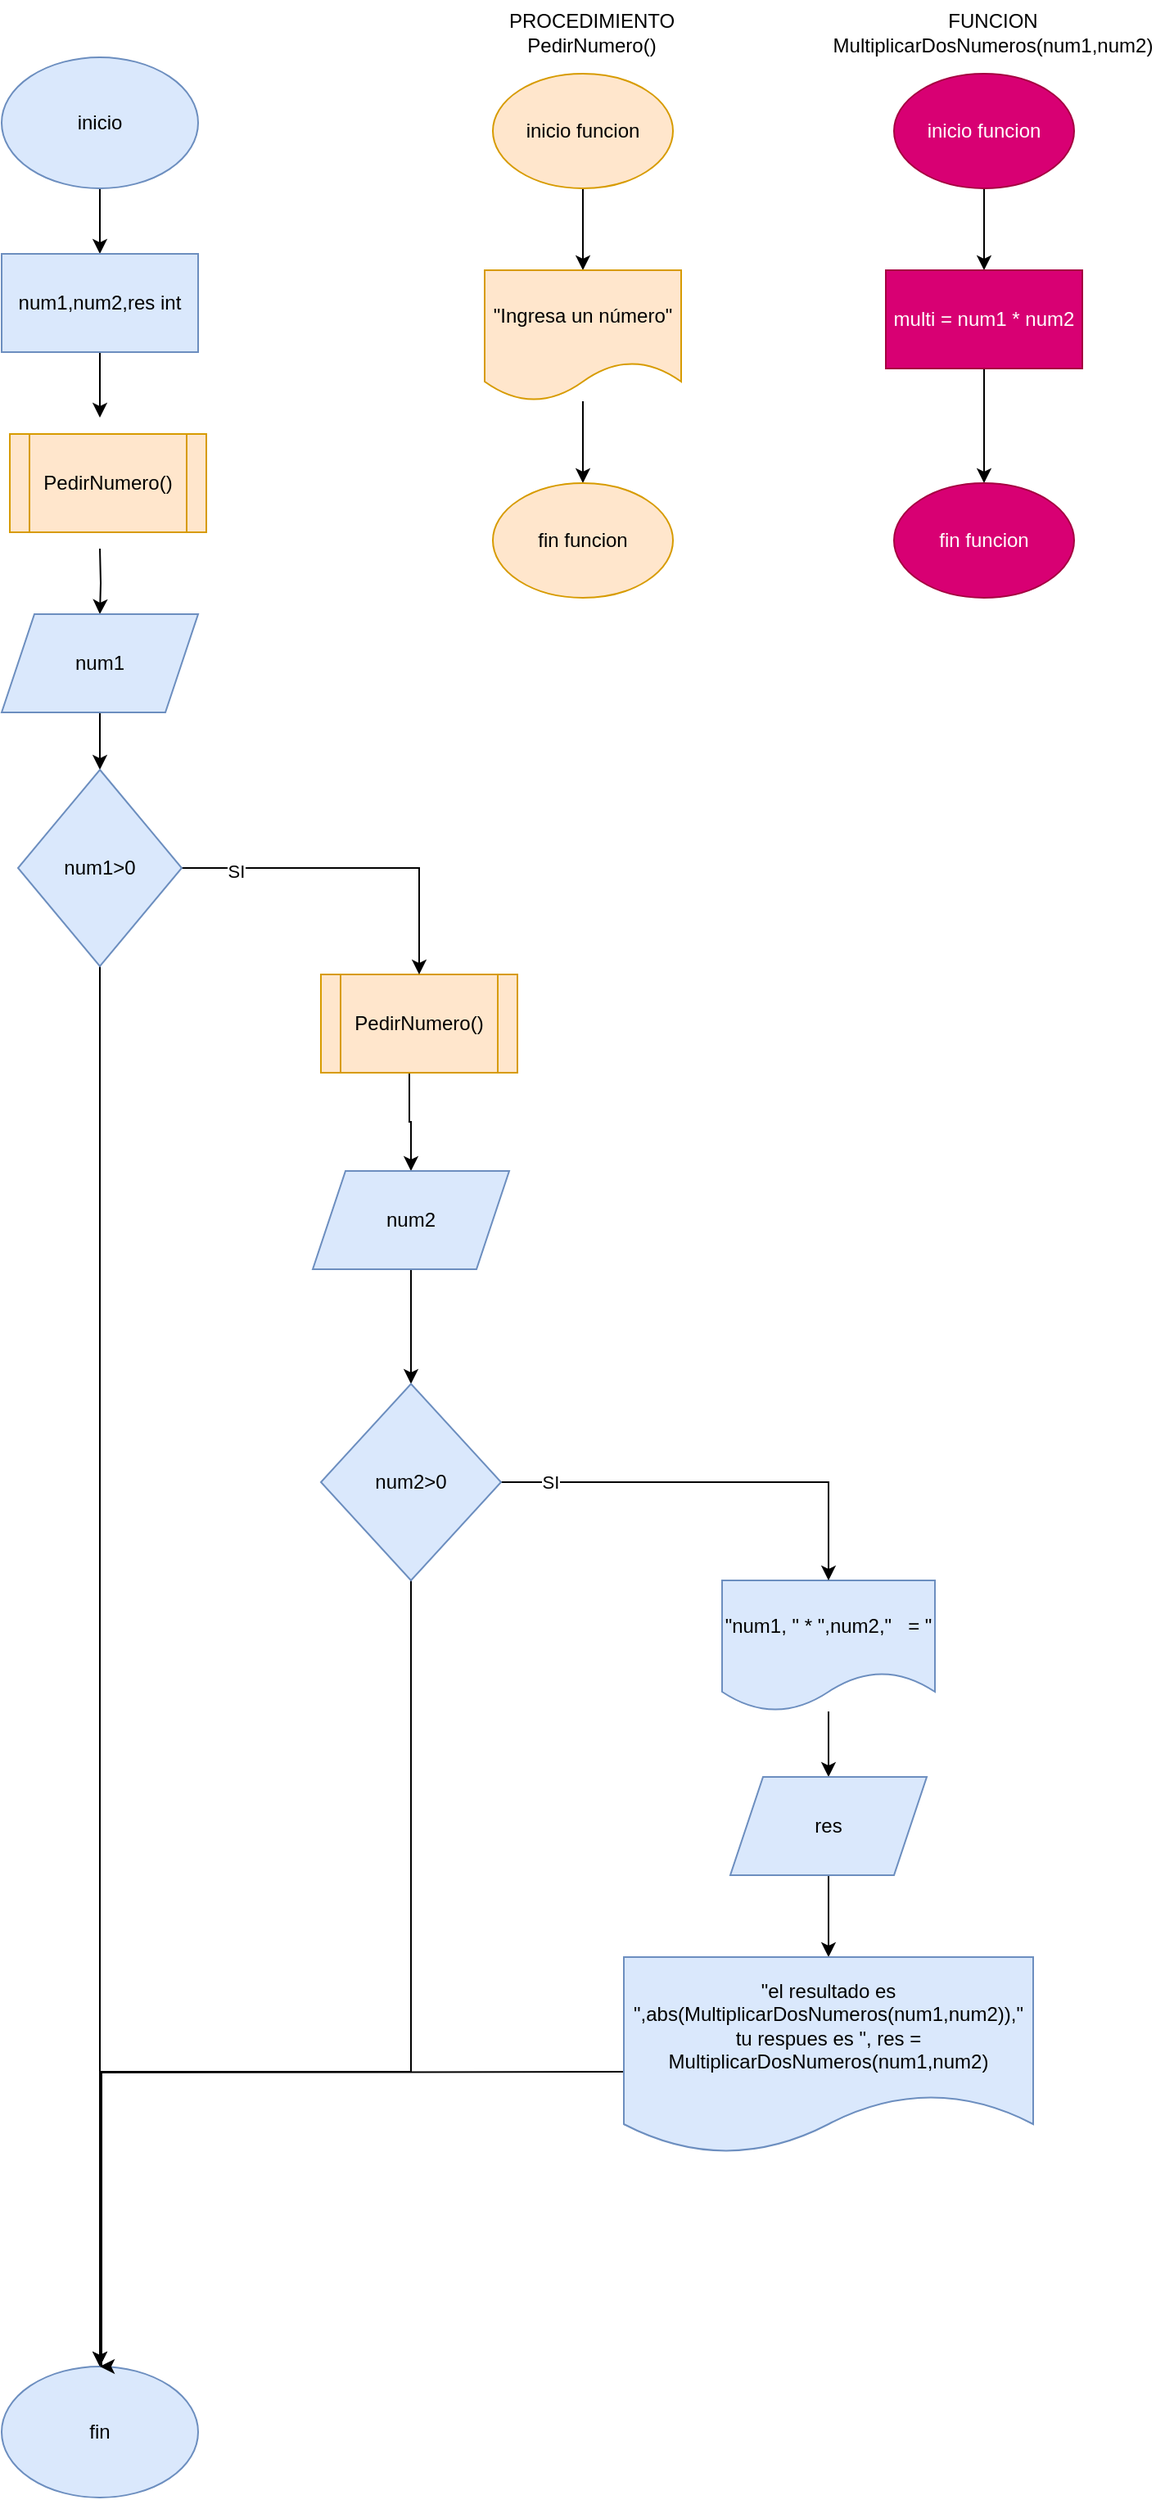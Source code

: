 <mxfile version="21.7.5" type="github">
  <diagram name="Página-1" id="1vxMEpbFkG49kzZT0KkU">
    <mxGraphModel dx="2726" dy="1651" grid="1" gridSize="10" guides="1" tooltips="1" connect="1" arrows="1" fold="1" page="1" pageScale="1" pageWidth="827" pageHeight="1169" math="0" shadow="0">
      <root>
        <mxCell id="0" />
        <mxCell id="1" parent="0" />
        <mxCell id="pZJrdboLxwknqrlkqhrA-4" value="" style="edgeStyle=orthogonalEdgeStyle;rounded=0;orthogonalLoop=1;jettySize=auto;html=1;" edge="1" parent="1" source="pZJrdboLxwknqrlkqhrA-1" target="pZJrdboLxwknqrlkqhrA-3">
          <mxGeometry relative="1" as="geometry" />
        </mxCell>
        <mxCell id="pZJrdboLxwknqrlkqhrA-1" value="inicio" style="ellipse;whiteSpace=wrap;html=1;fillColor=#dae8fc;strokeColor=#6c8ebf;" vertex="1" parent="1">
          <mxGeometry x="250" y="90" width="120" height="80" as="geometry" />
        </mxCell>
        <mxCell id="pZJrdboLxwknqrlkqhrA-6" value="" style="edgeStyle=orthogonalEdgeStyle;rounded=0;orthogonalLoop=1;jettySize=auto;html=1;" edge="1" parent="1" source="pZJrdboLxwknqrlkqhrA-3">
          <mxGeometry relative="1" as="geometry">
            <mxPoint x="310" y="310" as="targetPoint" />
          </mxGeometry>
        </mxCell>
        <mxCell id="pZJrdboLxwknqrlkqhrA-3" value="num1,num2,res int" style="whiteSpace=wrap;html=1;fillColor=#dae8fc;strokeColor=#6c8ebf;" vertex="1" parent="1">
          <mxGeometry x="250" y="210" width="120" height="60" as="geometry" />
        </mxCell>
        <mxCell id="pZJrdboLxwknqrlkqhrA-8" value="" style="edgeStyle=orthogonalEdgeStyle;rounded=0;orthogonalLoop=1;jettySize=auto;html=1;" edge="1" parent="1" target="pZJrdboLxwknqrlkqhrA-7">
          <mxGeometry relative="1" as="geometry">
            <mxPoint x="310" y="390" as="sourcePoint" />
          </mxGeometry>
        </mxCell>
        <mxCell id="pZJrdboLxwknqrlkqhrA-37" value="" style="edgeStyle=orthogonalEdgeStyle;rounded=0;orthogonalLoop=1;jettySize=auto;html=1;" edge="1" parent="1" source="pZJrdboLxwknqrlkqhrA-7" target="pZJrdboLxwknqrlkqhrA-36">
          <mxGeometry relative="1" as="geometry" />
        </mxCell>
        <mxCell id="pZJrdboLxwknqrlkqhrA-7" value="num1" style="shape=parallelogram;perimeter=parallelogramPerimeter;whiteSpace=wrap;html=1;fixedSize=1;fillColor=#dae8fc;strokeColor=#6c8ebf;" vertex="1" parent="1">
          <mxGeometry x="250" y="430" width="120" height="60" as="geometry" />
        </mxCell>
        <mxCell id="pZJrdboLxwknqrlkqhrA-9" value="" style="edgeStyle=orthogonalEdgeStyle;rounded=0;orthogonalLoop=1;jettySize=auto;html=1;exitX=0.45;exitY=1;exitDx=0;exitDy=0;exitPerimeter=0;" edge="1" parent="1" source="pZJrdboLxwknqrlkqhrA-35" target="pZJrdboLxwknqrlkqhrA-11">
          <mxGeometry relative="1" as="geometry">
            <mxPoint x="500" y="730" as="sourcePoint" />
          </mxGeometry>
        </mxCell>
        <mxCell id="pZJrdboLxwknqrlkqhrA-43" value="" style="edgeStyle=orthogonalEdgeStyle;rounded=0;orthogonalLoop=1;jettySize=auto;html=1;" edge="1" parent="1" source="pZJrdboLxwknqrlkqhrA-11" target="pZJrdboLxwknqrlkqhrA-42">
          <mxGeometry relative="1" as="geometry" />
        </mxCell>
        <mxCell id="pZJrdboLxwknqrlkqhrA-11" value="num2" style="shape=parallelogram;perimeter=parallelogramPerimeter;whiteSpace=wrap;html=1;fixedSize=1;fillColor=#dae8fc;strokeColor=#6c8ebf;" vertex="1" parent="1">
          <mxGeometry x="440" y="770" width="120" height="60" as="geometry" />
        </mxCell>
        <mxCell id="pZJrdboLxwknqrlkqhrA-13" value="" style="edgeStyle=orthogonalEdgeStyle;rounded=0;orthogonalLoop=1;jettySize=auto;html=1;" edge="1" parent="1" source="pZJrdboLxwknqrlkqhrA-14" target="pZJrdboLxwknqrlkqhrA-15">
          <mxGeometry relative="1" as="geometry" />
        </mxCell>
        <mxCell id="pZJrdboLxwknqrlkqhrA-14" value="&quot;num1, &quot; * &quot;,num2,&quot;&amp;nbsp; &amp;nbsp;= &quot;" style="shape=document;whiteSpace=wrap;html=1;boundedLbl=1;fillColor=#dae8fc;strokeColor=#6c8ebf;" vertex="1" parent="1">
          <mxGeometry x="690" y="1020" width="130" height="80" as="geometry" />
        </mxCell>
        <mxCell id="pZJrdboLxwknqrlkqhrA-18" value="" style="edgeStyle=orthogonalEdgeStyle;rounded=0;orthogonalLoop=1;jettySize=auto;html=1;" edge="1" parent="1" source="pZJrdboLxwknqrlkqhrA-15" target="pZJrdboLxwknqrlkqhrA-17">
          <mxGeometry relative="1" as="geometry" />
        </mxCell>
        <mxCell id="pZJrdboLxwknqrlkqhrA-15" value="res" style="shape=parallelogram;perimeter=parallelogramPerimeter;whiteSpace=wrap;html=1;fixedSize=1;fillColor=#dae8fc;strokeColor=#6c8ebf;" vertex="1" parent="1">
          <mxGeometry x="695" y="1140" width="120" height="60" as="geometry" />
        </mxCell>
        <mxCell id="pZJrdboLxwknqrlkqhrA-48" style="edgeStyle=orthogonalEdgeStyle;rounded=0;orthogonalLoop=1;jettySize=auto;html=1;" edge="1" parent="1">
          <mxGeometry relative="1" as="geometry">
            <mxPoint x="310" y="1500" as="targetPoint" />
            <mxPoint x="630" y="1320" as="sourcePoint" />
          </mxGeometry>
        </mxCell>
        <mxCell id="pZJrdboLxwknqrlkqhrA-17" value="&quot;el resultado es &quot;,abs(MultiplicarDosNumeros(num1,num2)),&quot; tu respues es &quot;, res = MultiplicarDosNumeros(num1,num2)" style="shape=document;whiteSpace=wrap;html=1;boundedLbl=1;fillColor=#dae8fc;strokeColor=#6c8ebf;" vertex="1" parent="1">
          <mxGeometry x="630" y="1250" width="250" height="120" as="geometry" />
        </mxCell>
        <mxCell id="pZJrdboLxwknqrlkqhrA-19" value="fin" style="ellipse;whiteSpace=wrap;html=1;fillColor=#dae8fc;strokeColor=#6c8ebf;" vertex="1" parent="1">
          <mxGeometry x="250" y="1500" width="120" height="80" as="geometry" />
        </mxCell>
        <mxCell id="pZJrdboLxwknqrlkqhrA-23" value="" style="edgeStyle=orthogonalEdgeStyle;rounded=0;orthogonalLoop=1;jettySize=auto;html=1;" edge="1" parent="1" source="pZJrdboLxwknqrlkqhrA-21" target="pZJrdboLxwknqrlkqhrA-22">
          <mxGeometry relative="1" as="geometry" />
        </mxCell>
        <mxCell id="pZJrdboLxwknqrlkqhrA-21" value="inicio funcion" style="ellipse;whiteSpace=wrap;html=1;fillColor=#ffe6cc;strokeColor=#d79b00;" vertex="1" parent="1">
          <mxGeometry x="550" y="100" width="110" height="70" as="geometry" />
        </mxCell>
        <mxCell id="pZJrdboLxwknqrlkqhrA-25" value="" style="edgeStyle=orthogonalEdgeStyle;rounded=0;orthogonalLoop=1;jettySize=auto;html=1;" edge="1" parent="1" source="pZJrdboLxwknqrlkqhrA-22" target="pZJrdboLxwknqrlkqhrA-24">
          <mxGeometry relative="1" as="geometry" />
        </mxCell>
        <mxCell id="pZJrdboLxwknqrlkqhrA-22" value="&quot;Ingresa un número&quot;" style="shape=document;whiteSpace=wrap;html=1;boundedLbl=1;fillColor=#ffe6cc;strokeColor=#d79b00;" vertex="1" parent="1">
          <mxGeometry x="545" y="220" width="120" height="80" as="geometry" />
        </mxCell>
        <mxCell id="pZJrdboLxwknqrlkqhrA-24" value="fin funcion" style="ellipse;whiteSpace=wrap;html=1;fillColor=#ffe6cc;strokeColor=#d79b00;" vertex="1" parent="1">
          <mxGeometry x="550" y="350" width="110" height="70" as="geometry" />
        </mxCell>
        <mxCell id="pZJrdboLxwknqrlkqhrA-26" value="PROCEDIMIENTO&lt;br&gt;PedirNumero()" style="text;html=1;align=center;verticalAlign=middle;resizable=0;points=[];autosize=1;strokeColor=none;fillColor=none;" vertex="1" parent="1">
          <mxGeometry x="550" y="55" width="120" height="40" as="geometry" />
        </mxCell>
        <mxCell id="pZJrdboLxwknqrlkqhrA-27" value="" style="edgeStyle=orthogonalEdgeStyle;rounded=0;orthogonalLoop=1;jettySize=auto;html=1;" edge="1" parent="1" source="pZJrdboLxwknqrlkqhrA-28">
          <mxGeometry relative="1" as="geometry">
            <mxPoint x="850" y="220" as="targetPoint" />
          </mxGeometry>
        </mxCell>
        <mxCell id="pZJrdboLxwknqrlkqhrA-28" value="inicio funcion" style="ellipse;whiteSpace=wrap;html=1;fillColor=#d80073;strokeColor=#A50040;fontColor=#ffffff;" vertex="1" parent="1">
          <mxGeometry x="795" y="100" width="110" height="70" as="geometry" />
        </mxCell>
        <mxCell id="pZJrdboLxwknqrlkqhrA-29" value="" style="edgeStyle=orthogonalEdgeStyle;rounded=0;orthogonalLoop=1;jettySize=auto;html=1;exitX=0.5;exitY=1;exitDx=0;exitDy=0;" edge="1" parent="1" source="pZJrdboLxwknqrlkqhrA-33" target="pZJrdboLxwknqrlkqhrA-31">
          <mxGeometry relative="1" as="geometry">
            <mxPoint x="850" y="300" as="sourcePoint" />
          </mxGeometry>
        </mxCell>
        <mxCell id="pZJrdboLxwknqrlkqhrA-31" value="fin funcion" style="ellipse;whiteSpace=wrap;html=1;fillColor=#d80073;strokeColor=#A50040;fontColor=#ffffff;" vertex="1" parent="1">
          <mxGeometry x="795" y="350" width="110" height="70" as="geometry" />
        </mxCell>
        <mxCell id="pZJrdboLxwknqrlkqhrA-32" value="FUNCION&lt;br&gt;MultiplicarDosNumeros(num1,num2)" style="text;html=1;align=center;verticalAlign=middle;resizable=0;points=[];autosize=1;strokeColor=none;fillColor=none;" vertex="1" parent="1">
          <mxGeometry x="745" y="55" width="220" height="40" as="geometry" />
        </mxCell>
        <mxCell id="pZJrdboLxwknqrlkqhrA-33" value="multi = num1 * num2" style="rounded=0;whiteSpace=wrap;html=1;fillColor=#d80073;fontColor=#ffffff;strokeColor=#A50040;" vertex="1" parent="1">
          <mxGeometry x="790" y="220" width="120" height="60" as="geometry" />
        </mxCell>
        <mxCell id="pZJrdboLxwknqrlkqhrA-34" value="PedirNumero()" style="shape=process;whiteSpace=wrap;html=1;backgroundOutline=1;fillColor=#ffe6cc;strokeColor=#d79b00;" vertex="1" parent="1">
          <mxGeometry x="255" y="320" width="120" height="60" as="geometry" />
        </mxCell>
        <mxCell id="pZJrdboLxwknqrlkqhrA-35" value="PedirNumero()" style="shape=process;whiteSpace=wrap;html=1;backgroundOutline=1;fillColor=#ffe6cc;strokeColor=#d79b00;" vertex="1" parent="1">
          <mxGeometry x="445" y="650" width="120" height="60" as="geometry" />
        </mxCell>
        <mxCell id="pZJrdboLxwknqrlkqhrA-38" style="edgeStyle=orthogonalEdgeStyle;rounded=0;orthogonalLoop=1;jettySize=auto;html=1;entryX=0.5;entryY=0;entryDx=0;entryDy=0;" edge="1" parent="1" source="pZJrdboLxwknqrlkqhrA-36" target="pZJrdboLxwknqrlkqhrA-35">
          <mxGeometry relative="1" as="geometry" />
        </mxCell>
        <mxCell id="pZJrdboLxwknqrlkqhrA-39" value="SI" style="edgeLabel;html=1;align=center;verticalAlign=middle;resizable=0;points=[];" vertex="1" connectable="0" parent="pZJrdboLxwknqrlkqhrA-38">
          <mxGeometry x="-0.687" y="-2" relative="1" as="geometry">
            <mxPoint as="offset" />
          </mxGeometry>
        </mxCell>
        <mxCell id="pZJrdboLxwknqrlkqhrA-40" style="edgeStyle=orthogonalEdgeStyle;rounded=0;orthogonalLoop=1;jettySize=auto;html=1;entryX=0.5;entryY=0;entryDx=0;entryDy=0;" edge="1" parent="1" source="pZJrdboLxwknqrlkqhrA-36" target="pZJrdboLxwknqrlkqhrA-19">
          <mxGeometry relative="1" as="geometry">
            <mxPoint x="320" y="1250" as="targetPoint" />
          </mxGeometry>
        </mxCell>
        <mxCell id="pZJrdboLxwknqrlkqhrA-36" value="num1&amp;gt;0" style="rhombus;whiteSpace=wrap;html=1;fillColor=#dae8fc;strokeColor=#6c8ebf;" vertex="1" parent="1">
          <mxGeometry x="260" y="525" width="100" height="120" as="geometry" />
        </mxCell>
        <mxCell id="pZJrdboLxwknqrlkqhrA-44" style="edgeStyle=orthogonalEdgeStyle;rounded=0;orthogonalLoop=1;jettySize=auto;html=1;entryX=0.5;entryY=0;entryDx=0;entryDy=0;" edge="1" parent="1" source="pZJrdboLxwknqrlkqhrA-42" target="pZJrdboLxwknqrlkqhrA-14">
          <mxGeometry relative="1" as="geometry" />
        </mxCell>
        <mxCell id="pZJrdboLxwknqrlkqhrA-45" value="SI" style="edgeLabel;html=1;align=center;verticalAlign=middle;resizable=0;points=[];" vertex="1" connectable="0" parent="pZJrdboLxwknqrlkqhrA-44">
          <mxGeometry x="-0.769" relative="1" as="geometry">
            <mxPoint as="offset" />
          </mxGeometry>
        </mxCell>
        <mxCell id="pZJrdboLxwknqrlkqhrA-50" style="edgeStyle=orthogonalEdgeStyle;rounded=0;orthogonalLoop=1;jettySize=auto;html=1;" edge="1" parent="1" source="pZJrdboLxwknqrlkqhrA-42">
          <mxGeometry relative="1" as="geometry">
            <mxPoint x="310" y="1500" as="targetPoint" />
            <Array as="points">
              <mxPoint x="500" y="1320" />
              <mxPoint x="311" y="1320" />
              <mxPoint x="311" y="1500" />
            </Array>
          </mxGeometry>
        </mxCell>
        <mxCell id="pZJrdboLxwknqrlkqhrA-42" value="num2&amp;gt;0" style="rhombus;whiteSpace=wrap;html=1;fillColor=#dae8fc;strokeColor=#6c8ebf;" vertex="1" parent="1">
          <mxGeometry x="445" y="900" width="110" height="120" as="geometry" />
        </mxCell>
      </root>
    </mxGraphModel>
  </diagram>
</mxfile>
